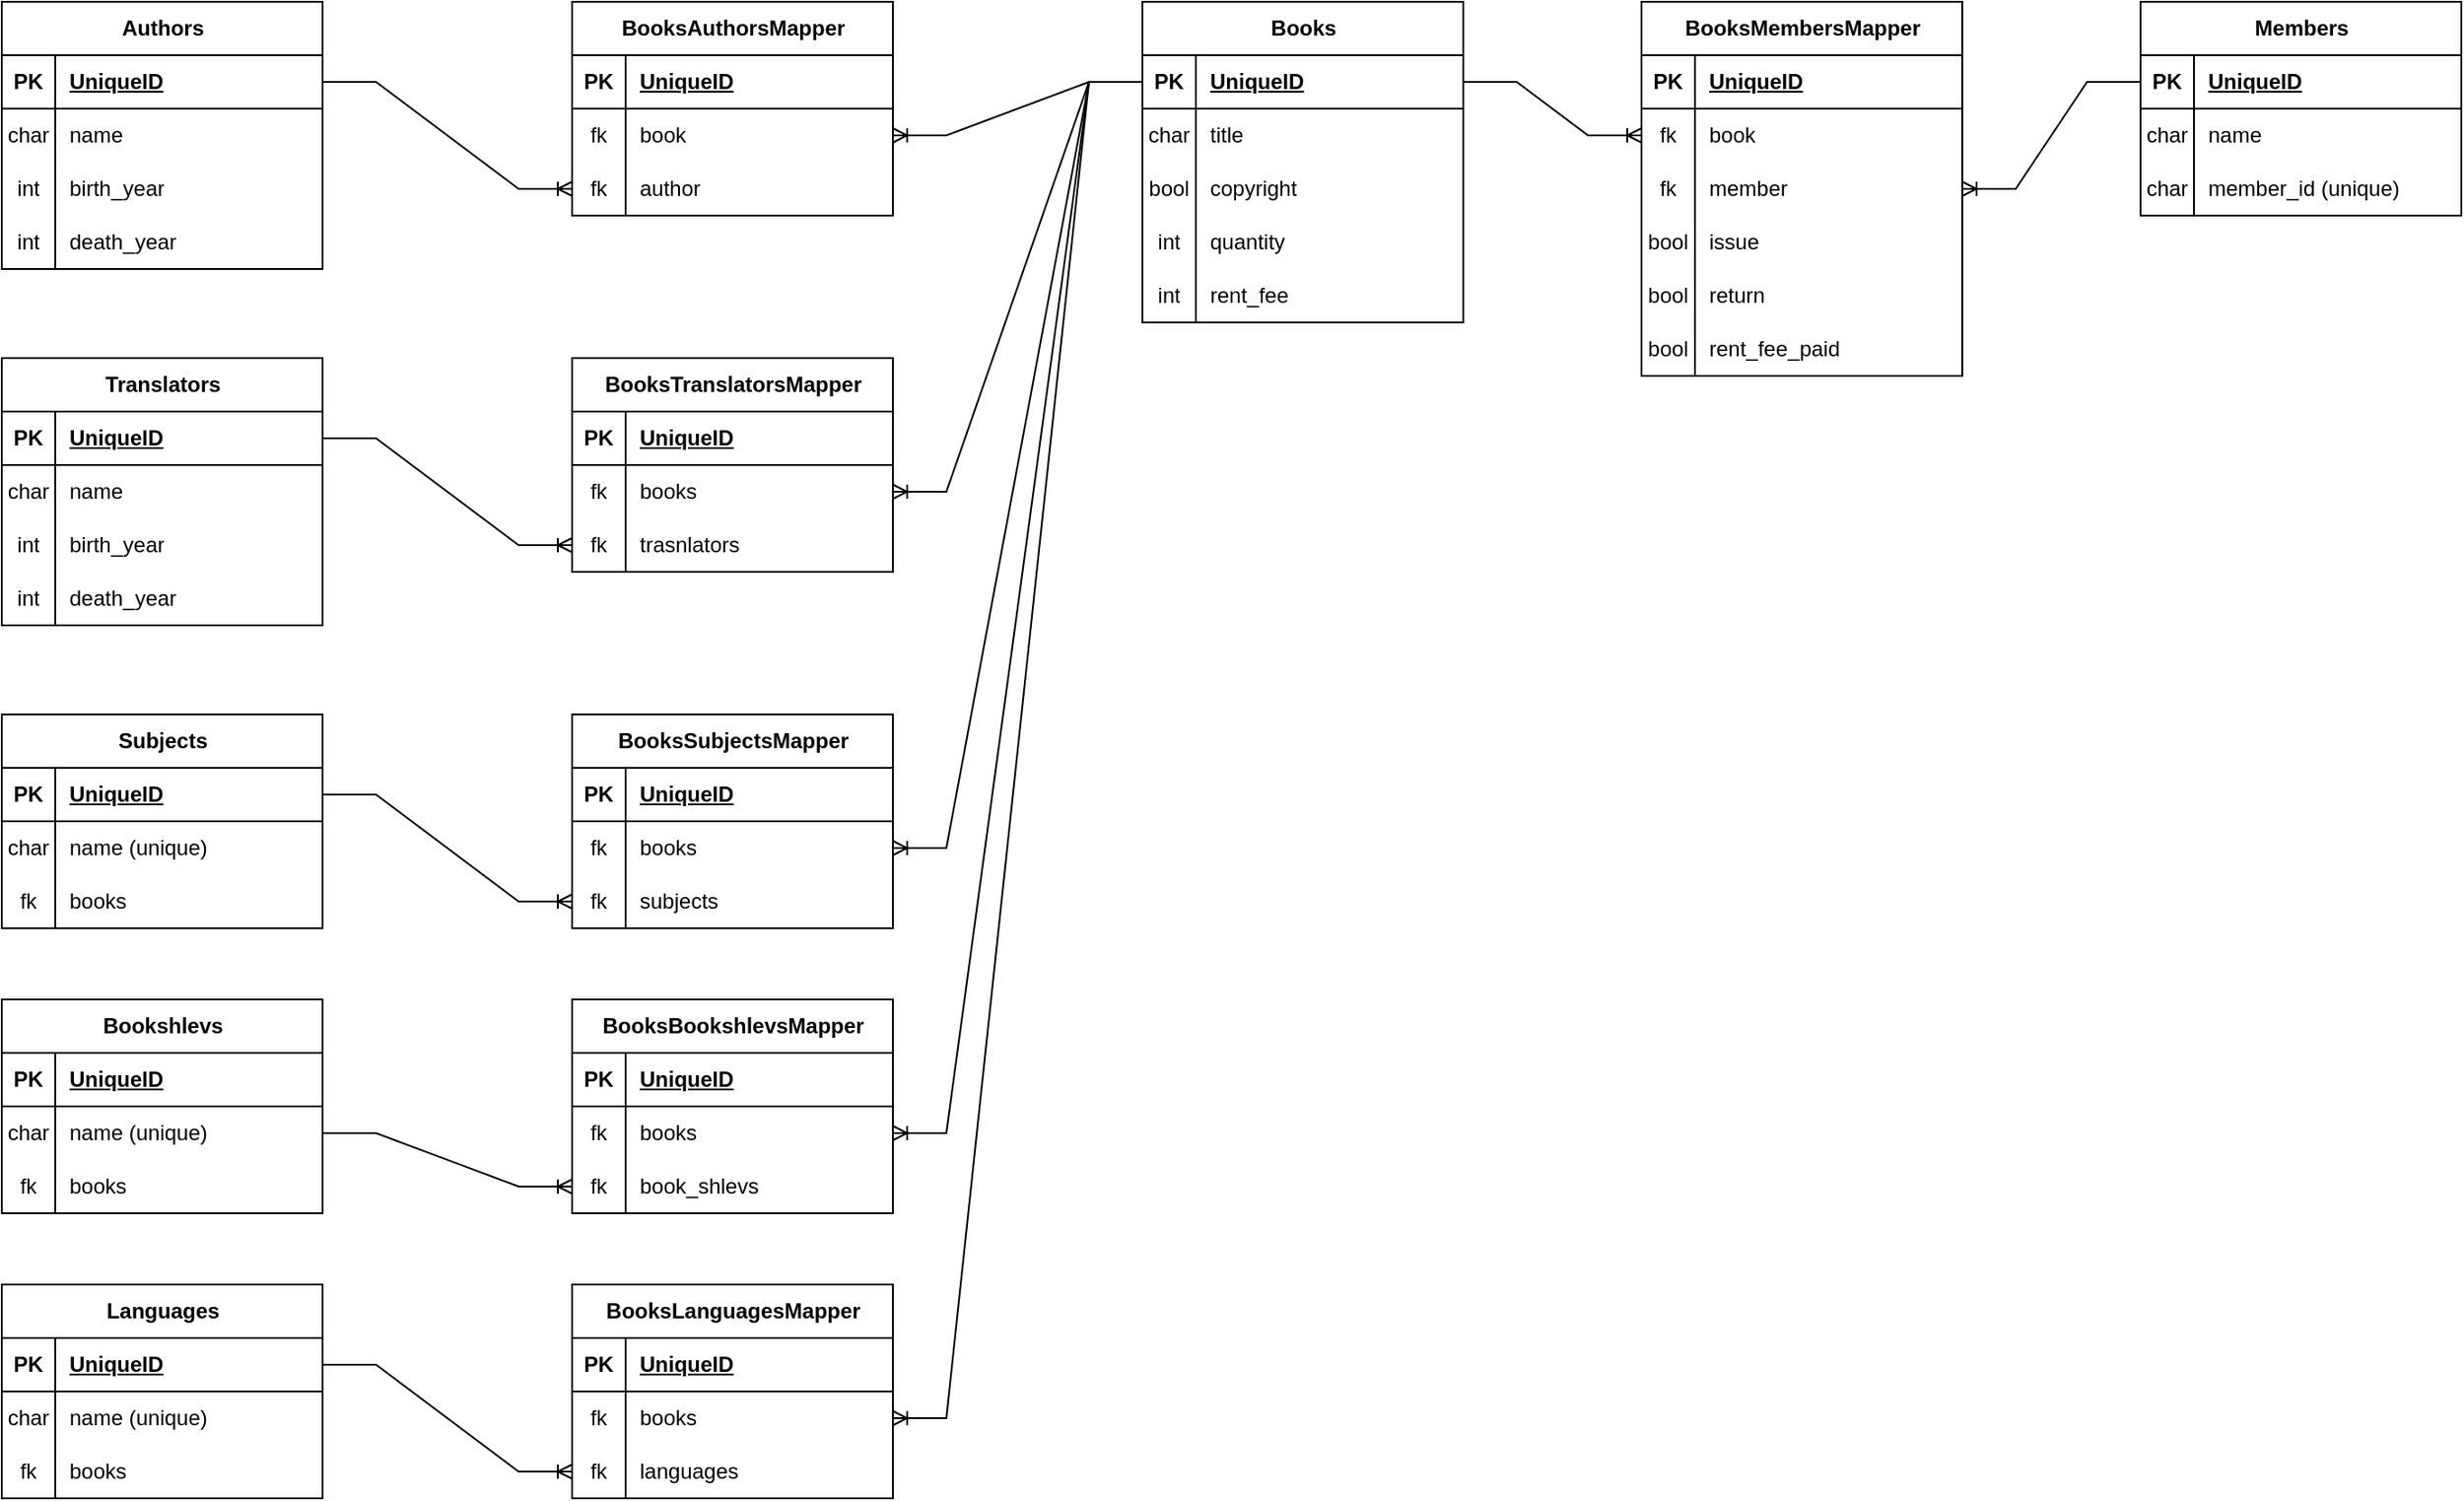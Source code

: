 <mxfile version="21.8.2" type="device">
  <diagram name="Page-1" id="szdXCjfMimycaFnH5DlB">
    <mxGraphModel dx="1884" dy="724" grid="1" gridSize="10" guides="1" tooltips="1" connect="1" arrows="1" fold="1" page="1" pageScale="1" pageWidth="850" pageHeight="1100" math="0" shadow="0">
      <root>
        <mxCell id="0" />
        <mxCell id="1" parent="0" />
        <mxCell id="8UaM6eoIxsu9fVEHJ2AJ-1" value="Books" style="shape=table;startSize=30;container=1;collapsible=1;childLayout=tableLayout;fixedRows=1;rowLines=0;fontStyle=1;align=center;resizeLast=1;html=1;" vertex="1" parent="1">
          <mxGeometry x="360" y="40" width="180" height="180" as="geometry" />
        </mxCell>
        <mxCell id="8UaM6eoIxsu9fVEHJ2AJ-2" value="" style="shape=tableRow;horizontal=0;startSize=0;swimlaneHead=0;swimlaneBody=0;fillColor=none;collapsible=0;dropTarget=0;points=[[0,0.5],[1,0.5]];portConstraint=eastwest;top=0;left=0;right=0;bottom=1;" vertex="1" parent="8UaM6eoIxsu9fVEHJ2AJ-1">
          <mxGeometry y="30" width="180" height="30" as="geometry" />
        </mxCell>
        <mxCell id="8UaM6eoIxsu9fVEHJ2AJ-3" value="PK" style="shape=partialRectangle;connectable=0;fillColor=none;top=0;left=0;bottom=0;right=0;fontStyle=1;overflow=hidden;whiteSpace=wrap;html=1;" vertex="1" parent="8UaM6eoIxsu9fVEHJ2AJ-2">
          <mxGeometry width="30" height="30" as="geometry">
            <mxRectangle width="30" height="30" as="alternateBounds" />
          </mxGeometry>
        </mxCell>
        <mxCell id="8UaM6eoIxsu9fVEHJ2AJ-4" value="UniqueID" style="shape=partialRectangle;connectable=0;fillColor=none;top=0;left=0;bottom=0;right=0;align=left;spacingLeft=6;fontStyle=5;overflow=hidden;whiteSpace=wrap;html=1;" vertex="1" parent="8UaM6eoIxsu9fVEHJ2AJ-2">
          <mxGeometry x="30" width="150" height="30" as="geometry">
            <mxRectangle width="150" height="30" as="alternateBounds" />
          </mxGeometry>
        </mxCell>
        <mxCell id="8UaM6eoIxsu9fVEHJ2AJ-5" value="" style="shape=tableRow;horizontal=0;startSize=0;swimlaneHead=0;swimlaneBody=0;fillColor=none;collapsible=0;dropTarget=0;points=[[0,0.5],[1,0.5]];portConstraint=eastwest;top=0;left=0;right=0;bottom=0;" vertex="1" parent="8UaM6eoIxsu9fVEHJ2AJ-1">
          <mxGeometry y="60" width="180" height="30" as="geometry" />
        </mxCell>
        <mxCell id="8UaM6eoIxsu9fVEHJ2AJ-6" value="char" style="shape=partialRectangle;connectable=0;fillColor=none;top=0;left=0;bottom=0;right=0;editable=1;overflow=hidden;whiteSpace=wrap;html=1;" vertex="1" parent="8UaM6eoIxsu9fVEHJ2AJ-5">
          <mxGeometry width="30" height="30" as="geometry">
            <mxRectangle width="30" height="30" as="alternateBounds" />
          </mxGeometry>
        </mxCell>
        <mxCell id="8UaM6eoIxsu9fVEHJ2AJ-7" value="title" style="shape=partialRectangle;connectable=0;fillColor=none;top=0;left=0;bottom=0;right=0;align=left;spacingLeft=6;overflow=hidden;whiteSpace=wrap;html=1;" vertex="1" parent="8UaM6eoIxsu9fVEHJ2AJ-5">
          <mxGeometry x="30" width="150" height="30" as="geometry">
            <mxRectangle width="150" height="30" as="alternateBounds" />
          </mxGeometry>
        </mxCell>
        <mxCell id="8UaM6eoIxsu9fVEHJ2AJ-73" value="" style="shape=tableRow;horizontal=0;startSize=0;swimlaneHead=0;swimlaneBody=0;fillColor=none;collapsible=0;dropTarget=0;points=[[0,0.5],[1,0.5]];portConstraint=eastwest;top=0;left=0;right=0;bottom=0;" vertex="1" parent="8UaM6eoIxsu9fVEHJ2AJ-1">
          <mxGeometry y="90" width="180" height="30" as="geometry" />
        </mxCell>
        <mxCell id="8UaM6eoIxsu9fVEHJ2AJ-74" value="bool" style="shape=partialRectangle;connectable=0;fillColor=none;top=0;left=0;bottom=0;right=0;editable=1;overflow=hidden;whiteSpace=wrap;html=1;" vertex="1" parent="8UaM6eoIxsu9fVEHJ2AJ-73">
          <mxGeometry width="30" height="30" as="geometry">
            <mxRectangle width="30" height="30" as="alternateBounds" />
          </mxGeometry>
        </mxCell>
        <mxCell id="8UaM6eoIxsu9fVEHJ2AJ-75" value="copyright" style="shape=partialRectangle;connectable=0;fillColor=none;top=0;left=0;bottom=0;right=0;align=left;spacingLeft=6;overflow=hidden;whiteSpace=wrap;html=1;" vertex="1" parent="8UaM6eoIxsu9fVEHJ2AJ-73">
          <mxGeometry x="30" width="150" height="30" as="geometry">
            <mxRectangle width="150" height="30" as="alternateBounds" />
          </mxGeometry>
        </mxCell>
        <mxCell id="8UaM6eoIxsu9fVEHJ2AJ-80" value="" style="shape=tableRow;horizontal=0;startSize=0;swimlaneHead=0;swimlaneBody=0;fillColor=none;collapsible=0;dropTarget=0;points=[[0,0.5],[1,0.5]];portConstraint=eastwest;top=0;left=0;right=0;bottom=0;" vertex="1" parent="8UaM6eoIxsu9fVEHJ2AJ-1">
          <mxGeometry y="120" width="180" height="30" as="geometry" />
        </mxCell>
        <mxCell id="8UaM6eoIxsu9fVEHJ2AJ-81" value="int" style="shape=partialRectangle;connectable=0;fillColor=none;top=0;left=0;bottom=0;right=0;editable=1;overflow=hidden;whiteSpace=wrap;html=1;" vertex="1" parent="8UaM6eoIxsu9fVEHJ2AJ-80">
          <mxGeometry width="30" height="30" as="geometry">
            <mxRectangle width="30" height="30" as="alternateBounds" />
          </mxGeometry>
        </mxCell>
        <mxCell id="8UaM6eoIxsu9fVEHJ2AJ-82" value="quantity" style="shape=partialRectangle;connectable=0;fillColor=none;top=0;left=0;bottom=0;right=0;align=left;spacingLeft=6;overflow=hidden;whiteSpace=wrap;html=1;" vertex="1" parent="8UaM6eoIxsu9fVEHJ2AJ-80">
          <mxGeometry x="30" width="150" height="30" as="geometry">
            <mxRectangle width="150" height="30" as="alternateBounds" />
          </mxGeometry>
        </mxCell>
        <mxCell id="8UaM6eoIxsu9fVEHJ2AJ-227" value="" style="shape=tableRow;horizontal=0;startSize=0;swimlaneHead=0;swimlaneBody=0;fillColor=none;collapsible=0;dropTarget=0;points=[[0,0.5],[1,0.5]];portConstraint=eastwest;top=0;left=0;right=0;bottom=0;" vertex="1" parent="8UaM6eoIxsu9fVEHJ2AJ-1">
          <mxGeometry y="150" width="180" height="30" as="geometry" />
        </mxCell>
        <mxCell id="8UaM6eoIxsu9fVEHJ2AJ-228" value="int" style="shape=partialRectangle;connectable=0;fillColor=none;top=0;left=0;bottom=0;right=0;editable=1;overflow=hidden;whiteSpace=wrap;html=1;" vertex="1" parent="8UaM6eoIxsu9fVEHJ2AJ-227">
          <mxGeometry width="30" height="30" as="geometry">
            <mxRectangle width="30" height="30" as="alternateBounds" />
          </mxGeometry>
        </mxCell>
        <mxCell id="8UaM6eoIxsu9fVEHJ2AJ-229" value="rent_fee" style="shape=partialRectangle;connectable=0;fillColor=none;top=0;left=0;bottom=0;right=0;align=left;spacingLeft=6;overflow=hidden;whiteSpace=wrap;html=1;" vertex="1" parent="8UaM6eoIxsu9fVEHJ2AJ-227">
          <mxGeometry x="30" width="150" height="30" as="geometry">
            <mxRectangle width="150" height="30" as="alternateBounds" />
          </mxGeometry>
        </mxCell>
        <mxCell id="8UaM6eoIxsu9fVEHJ2AJ-14" value="Authors" style="shape=table;startSize=30;container=1;collapsible=1;childLayout=tableLayout;fixedRows=1;rowLines=0;fontStyle=1;align=center;resizeLast=1;html=1;" vertex="1" parent="1">
          <mxGeometry x="-280" y="40" width="180" height="150" as="geometry" />
        </mxCell>
        <mxCell id="8UaM6eoIxsu9fVEHJ2AJ-15" value="" style="shape=tableRow;horizontal=0;startSize=0;swimlaneHead=0;swimlaneBody=0;fillColor=none;collapsible=0;dropTarget=0;points=[[0,0.5],[1,0.5]];portConstraint=eastwest;top=0;left=0;right=0;bottom=1;" vertex="1" parent="8UaM6eoIxsu9fVEHJ2AJ-14">
          <mxGeometry y="30" width="180" height="30" as="geometry" />
        </mxCell>
        <mxCell id="8UaM6eoIxsu9fVEHJ2AJ-16" value="PK" style="shape=partialRectangle;connectable=0;fillColor=none;top=0;left=0;bottom=0;right=0;fontStyle=1;overflow=hidden;whiteSpace=wrap;html=1;" vertex="1" parent="8UaM6eoIxsu9fVEHJ2AJ-15">
          <mxGeometry width="30" height="30" as="geometry">
            <mxRectangle width="30" height="30" as="alternateBounds" />
          </mxGeometry>
        </mxCell>
        <mxCell id="8UaM6eoIxsu9fVEHJ2AJ-17" value="UniqueID" style="shape=partialRectangle;connectable=0;fillColor=none;top=0;left=0;bottom=0;right=0;align=left;spacingLeft=6;fontStyle=5;overflow=hidden;whiteSpace=wrap;html=1;" vertex="1" parent="8UaM6eoIxsu9fVEHJ2AJ-15">
          <mxGeometry x="30" width="150" height="30" as="geometry">
            <mxRectangle width="150" height="30" as="alternateBounds" />
          </mxGeometry>
        </mxCell>
        <mxCell id="8UaM6eoIxsu9fVEHJ2AJ-18" value="" style="shape=tableRow;horizontal=0;startSize=0;swimlaneHead=0;swimlaneBody=0;fillColor=none;collapsible=0;dropTarget=0;points=[[0,0.5],[1,0.5]];portConstraint=eastwest;top=0;left=0;right=0;bottom=0;" vertex="1" parent="8UaM6eoIxsu9fVEHJ2AJ-14">
          <mxGeometry y="60" width="180" height="30" as="geometry" />
        </mxCell>
        <mxCell id="8UaM6eoIxsu9fVEHJ2AJ-19" value="char" style="shape=partialRectangle;connectable=0;fillColor=none;top=0;left=0;bottom=0;right=0;editable=1;overflow=hidden;whiteSpace=wrap;html=1;" vertex="1" parent="8UaM6eoIxsu9fVEHJ2AJ-18">
          <mxGeometry width="30" height="30" as="geometry">
            <mxRectangle width="30" height="30" as="alternateBounds" />
          </mxGeometry>
        </mxCell>
        <mxCell id="8UaM6eoIxsu9fVEHJ2AJ-20" value="name" style="shape=partialRectangle;connectable=0;fillColor=none;top=0;left=0;bottom=0;right=0;align=left;spacingLeft=6;overflow=hidden;whiteSpace=wrap;html=1;" vertex="1" parent="8UaM6eoIxsu9fVEHJ2AJ-18">
          <mxGeometry x="30" width="150" height="30" as="geometry">
            <mxRectangle width="150" height="30" as="alternateBounds" />
          </mxGeometry>
        </mxCell>
        <mxCell id="8UaM6eoIxsu9fVEHJ2AJ-21" value="" style="shape=tableRow;horizontal=0;startSize=0;swimlaneHead=0;swimlaneBody=0;fillColor=none;collapsible=0;dropTarget=0;points=[[0,0.5],[1,0.5]];portConstraint=eastwest;top=0;left=0;right=0;bottom=0;" vertex="1" parent="8UaM6eoIxsu9fVEHJ2AJ-14">
          <mxGeometry y="90" width="180" height="30" as="geometry" />
        </mxCell>
        <mxCell id="8UaM6eoIxsu9fVEHJ2AJ-22" value="int" style="shape=partialRectangle;connectable=0;fillColor=none;top=0;left=0;bottom=0;right=0;editable=1;overflow=hidden;whiteSpace=wrap;html=1;" vertex="1" parent="8UaM6eoIxsu9fVEHJ2AJ-21">
          <mxGeometry width="30" height="30" as="geometry">
            <mxRectangle width="30" height="30" as="alternateBounds" />
          </mxGeometry>
        </mxCell>
        <mxCell id="8UaM6eoIxsu9fVEHJ2AJ-23" value="birth_year" style="shape=partialRectangle;connectable=0;fillColor=none;top=0;left=0;bottom=0;right=0;align=left;spacingLeft=6;overflow=hidden;whiteSpace=wrap;html=1;" vertex="1" parent="8UaM6eoIxsu9fVEHJ2AJ-21">
          <mxGeometry x="30" width="150" height="30" as="geometry">
            <mxRectangle width="150" height="30" as="alternateBounds" />
          </mxGeometry>
        </mxCell>
        <mxCell id="8UaM6eoIxsu9fVEHJ2AJ-24" value="" style="shape=tableRow;horizontal=0;startSize=0;swimlaneHead=0;swimlaneBody=0;fillColor=none;collapsible=0;dropTarget=0;points=[[0,0.5],[1,0.5]];portConstraint=eastwest;top=0;left=0;right=0;bottom=0;" vertex="1" parent="8UaM6eoIxsu9fVEHJ2AJ-14">
          <mxGeometry y="120" width="180" height="30" as="geometry" />
        </mxCell>
        <mxCell id="8UaM6eoIxsu9fVEHJ2AJ-25" value="int" style="shape=partialRectangle;connectable=0;fillColor=none;top=0;left=0;bottom=0;right=0;editable=1;overflow=hidden;whiteSpace=wrap;html=1;" vertex="1" parent="8UaM6eoIxsu9fVEHJ2AJ-24">
          <mxGeometry width="30" height="30" as="geometry">
            <mxRectangle width="30" height="30" as="alternateBounds" />
          </mxGeometry>
        </mxCell>
        <mxCell id="8UaM6eoIxsu9fVEHJ2AJ-26" value="death_year" style="shape=partialRectangle;connectable=0;fillColor=none;top=0;left=0;bottom=0;right=0;align=left;spacingLeft=6;overflow=hidden;whiteSpace=wrap;html=1;" vertex="1" parent="8UaM6eoIxsu9fVEHJ2AJ-24">
          <mxGeometry x="30" width="150" height="30" as="geometry">
            <mxRectangle width="150" height="30" as="alternateBounds" />
          </mxGeometry>
        </mxCell>
        <mxCell id="8UaM6eoIxsu9fVEHJ2AJ-28" value="Translators" style="shape=table;startSize=30;container=1;collapsible=1;childLayout=tableLayout;fixedRows=1;rowLines=0;fontStyle=1;align=center;resizeLast=1;html=1;" vertex="1" parent="1">
          <mxGeometry x="-280" y="240" width="180" height="150" as="geometry" />
        </mxCell>
        <mxCell id="8UaM6eoIxsu9fVEHJ2AJ-29" value="" style="shape=tableRow;horizontal=0;startSize=0;swimlaneHead=0;swimlaneBody=0;fillColor=none;collapsible=0;dropTarget=0;points=[[0,0.5],[1,0.5]];portConstraint=eastwest;top=0;left=0;right=0;bottom=1;" vertex="1" parent="8UaM6eoIxsu9fVEHJ2AJ-28">
          <mxGeometry y="30" width="180" height="30" as="geometry" />
        </mxCell>
        <mxCell id="8UaM6eoIxsu9fVEHJ2AJ-30" value="PK" style="shape=partialRectangle;connectable=0;fillColor=none;top=0;left=0;bottom=0;right=0;fontStyle=1;overflow=hidden;whiteSpace=wrap;html=1;" vertex="1" parent="8UaM6eoIxsu9fVEHJ2AJ-29">
          <mxGeometry width="30" height="30" as="geometry">
            <mxRectangle width="30" height="30" as="alternateBounds" />
          </mxGeometry>
        </mxCell>
        <mxCell id="8UaM6eoIxsu9fVEHJ2AJ-31" value="UniqueID" style="shape=partialRectangle;connectable=0;fillColor=none;top=0;left=0;bottom=0;right=0;align=left;spacingLeft=6;fontStyle=5;overflow=hidden;whiteSpace=wrap;html=1;" vertex="1" parent="8UaM6eoIxsu9fVEHJ2AJ-29">
          <mxGeometry x="30" width="150" height="30" as="geometry">
            <mxRectangle width="150" height="30" as="alternateBounds" />
          </mxGeometry>
        </mxCell>
        <mxCell id="8UaM6eoIxsu9fVEHJ2AJ-32" value="" style="shape=tableRow;horizontal=0;startSize=0;swimlaneHead=0;swimlaneBody=0;fillColor=none;collapsible=0;dropTarget=0;points=[[0,0.5],[1,0.5]];portConstraint=eastwest;top=0;left=0;right=0;bottom=0;" vertex="1" parent="8UaM6eoIxsu9fVEHJ2AJ-28">
          <mxGeometry y="60" width="180" height="30" as="geometry" />
        </mxCell>
        <mxCell id="8UaM6eoIxsu9fVEHJ2AJ-33" value="char" style="shape=partialRectangle;connectable=0;fillColor=none;top=0;left=0;bottom=0;right=0;editable=1;overflow=hidden;whiteSpace=wrap;html=1;" vertex="1" parent="8UaM6eoIxsu9fVEHJ2AJ-32">
          <mxGeometry width="30" height="30" as="geometry">
            <mxRectangle width="30" height="30" as="alternateBounds" />
          </mxGeometry>
        </mxCell>
        <mxCell id="8UaM6eoIxsu9fVEHJ2AJ-34" value="name" style="shape=partialRectangle;connectable=0;fillColor=none;top=0;left=0;bottom=0;right=0;align=left;spacingLeft=6;overflow=hidden;whiteSpace=wrap;html=1;" vertex="1" parent="8UaM6eoIxsu9fVEHJ2AJ-32">
          <mxGeometry x="30" width="150" height="30" as="geometry">
            <mxRectangle width="150" height="30" as="alternateBounds" />
          </mxGeometry>
        </mxCell>
        <mxCell id="8UaM6eoIxsu9fVEHJ2AJ-35" value="" style="shape=tableRow;horizontal=0;startSize=0;swimlaneHead=0;swimlaneBody=0;fillColor=none;collapsible=0;dropTarget=0;points=[[0,0.5],[1,0.5]];portConstraint=eastwest;top=0;left=0;right=0;bottom=0;" vertex="1" parent="8UaM6eoIxsu9fVEHJ2AJ-28">
          <mxGeometry y="90" width="180" height="30" as="geometry" />
        </mxCell>
        <mxCell id="8UaM6eoIxsu9fVEHJ2AJ-36" value="int" style="shape=partialRectangle;connectable=0;fillColor=none;top=0;left=0;bottom=0;right=0;editable=1;overflow=hidden;whiteSpace=wrap;html=1;" vertex="1" parent="8UaM6eoIxsu9fVEHJ2AJ-35">
          <mxGeometry width="30" height="30" as="geometry">
            <mxRectangle width="30" height="30" as="alternateBounds" />
          </mxGeometry>
        </mxCell>
        <mxCell id="8UaM6eoIxsu9fVEHJ2AJ-37" value="birth_year" style="shape=partialRectangle;connectable=0;fillColor=none;top=0;left=0;bottom=0;right=0;align=left;spacingLeft=6;overflow=hidden;whiteSpace=wrap;html=1;" vertex="1" parent="8UaM6eoIxsu9fVEHJ2AJ-35">
          <mxGeometry x="30" width="150" height="30" as="geometry">
            <mxRectangle width="150" height="30" as="alternateBounds" />
          </mxGeometry>
        </mxCell>
        <mxCell id="8UaM6eoIxsu9fVEHJ2AJ-38" value="" style="shape=tableRow;horizontal=0;startSize=0;swimlaneHead=0;swimlaneBody=0;fillColor=none;collapsible=0;dropTarget=0;points=[[0,0.5],[1,0.5]];portConstraint=eastwest;top=0;left=0;right=0;bottom=0;" vertex="1" parent="8UaM6eoIxsu9fVEHJ2AJ-28">
          <mxGeometry y="120" width="180" height="30" as="geometry" />
        </mxCell>
        <mxCell id="8UaM6eoIxsu9fVEHJ2AJ-39" value="int" style="shape=partialRectangle;connectable=0;fillColor=none;top=0;left=0;bottom=0;right=0;editable=1;overflow=hidden;whiteSpace=wrap;html=1;" vertex="1" parent="8UaM6eoIxsu9fVEHJ2AJ-38">
          <mxGeometry width="30" height="30" as="geometry">
            <mxRectangle width="30" height="30" as="alternateBounds" />
          </mxGeometry>
        </mxCell>
        <mxCell id="8UaM6eoIxsu9fVEHJ2AJ-40" value="death_year" style="shape=partialRectangle;connectable=0;fillColor=none;top=0;left=0;bottom=0;right=0;align=left;spacingLeft=6;overflow=hidden;whiteSpace=wrap;html=1;" vertex="1" parent="8UaM6eoIxsu9fVEHJ2AJ-38">
          <mxGeometry x="30" width="150" height="30" as="geometry">
            <mxRectangle width="150" height="30" as="alternateBounds" />
          </mxGeometry>
        </mxCell>
        <mxCell id="8UaM6eoIxsu9fVEHJ2AJ-43" value="Subjects" style="shape=table;startSize=30;container=1;collapsible=1;childLayout=tableLayout;fixedRows=1;rowLines=0;fontStyle=1;align=center;resizeLast=1;html=1;" vertex="1" parent="1">
          <mxGeometry x="-280" y="440" width="180" height="120" as="geometry" />
        </mxCell>
        <mxCell id="8UaM6eoIxsu9fVEHJ2AJ-44" value="" style="shape=tableRow;horizontal=0;startSize=0;swimlaneHead=0;swimlaneBody=0;fillColor=none;collapsible=0;dropTarget=0;points=[[0,0.5],[1,0.5]];portConstraint=eastwest;top=0;left=0;right=0;bottom=1;" vertex="1" parent="8UaM6eoIxsu9fVEHJ2AJ-43">
          <mxGeometry y="30" width="180" height="30" as="geometry" />
        </mxCell>
        <mxCell id="8UaM6eoIxsu9fVEHJ2AJ-45" value="PK" style="shape=partialRectangle;connectable=0;fillColor=none;top=0;left=0;bottom=0;right=0;fontStyle=1;overflow=hidden;whiteSpace=wrap;html=1;" vertex="1" parent="8UaM6eoIxsu9fVEHJ2AJ-44">
          <mxGeometry width="30" height="30" as="geometry">
            <mxRectangle width="30" height="30" as="alternateBounds" />
          </mxGeometry>
        </mxCell>
        <mxCell id="8UaM6eoIxsu9fVEHJ2AJ-46" value="UniqueID" style="shape=partialRectangle;connectable=0;fillColor=none;top=0;left=0;bottom=0;right=0;align=left;spacingLeft=6;fontStyle=5;overflow=hidden;whiteSpace=wrap;html=1;" vertex="1" parent="8UaM6eoIxsu9fVEHJ2AJ-44">
          <mxGeometry x="30" width="150" height="30" as="geometry">
            <mxRectangle width="150" height="30" as="alternateBounds" />
          </mxGeometry>
        </mxCell>
        <mxCell id="8UaM6eoIxsu9fVEHJ2AJ-47" value="" style="shape=tableRow;horizontal=0;startSize=0;swimlaneHead=0;swimlaneBody=0;fillColor=none;collapsible=0;dropTarget=0;points=[[0,0.5],[1,0.5]];portConstraint=eastwest;top=0;left=0;right=0;bottom=0;" vertex="1" parent="8UaM6eoIxsu9fVEHJ2AJ-43">
          <mxGeometry y="60" width="180" height="30" as="geometry" />
        </mxCell>
        <mxCell id="8UaM6eoIxsu9fVEHJ2AJ-48" value="char" style="shape=partialRectangle;connectable=0;fillColor=none;top=0;left=0;bottom=0;right=0;editable=1;overflow=hidden;whiteSpace=wrap;html=1;" vertex="1" parent="8UaM6eoIxsu9fVEHJ2AJ-47">
          <mxGeometry width="30" height="30" as="geometry">
            <mxRectangle width="30" height="30" as="alternateBounds" />
          </mxGeometry>
        </mxCell>
        <mxCell id="8UaM6eoIxsu9fVEHJ2AJ-49" value="name (unique)" style="shape=partialRectangle;connectable=0;fillColor=none;top=0;left=0;bottom=0;right=0;align=left;spacingLeft=6;overflow=hidden;whiteSpace=wrap;html=1;" vertex="1" parent="8UaM6eoIxsu9fVEHJ2AJ-47">
          <mxGeometry x="30" width="150" height="30" as="geometry">
            <mxRectangle width="150" height="30" as="alternateBounds" />
          </mxGeometry>
        </mxCell>
        <mxCell id="8UaM6eoIxsu9fVEHJ2AJ-132" value="" style="shape=tableRow;horizontal=0;startSize=0;swimlaneHead=0;swimlaneBody=0;fillColor=none;collapsible=0;dropTarget=0;points=[[0,0.5],[1,0.5]];portConstraint=eastwest;top=0;left=0;right=0;bottom=0;" vertex="1" parent="8UaM6eoIxsu9fVEHJ2AJ-43">
          <mxGeometry y="90" width="180" height="30" as="geometry" />
        </mxCell>
        <mxCell id="8UaM6eoIxsu9fVEHJ2AJ-133" value="fk" style="shape=partialRectangle;connectable=0;fillColor=none;top=0;left=0;bottom=0;right=0;editable=1;overflow=hidden;whiteSpace=wrap;html=1;" vertex="1" parent="8UaM6eoIxsu9fVEHJ2AJ-132">
          <mxGeometry width="30" height="30" as="geometry">
            <mxRectangle width="30" height="30" as="alternateBounds" />
          </mxGeometry>
        </mxCell>
        <mxCell id="8UaM6eoIxsu9fVEHJ2AJ-134" value="books" style="shape=partialRectangle;connectable=0;fillColor=none;top=0;left=0;bottom=0;right=0;align=left;spacingLeft=6;overflow=hidden;whiteSpace=wrap;html=1;" vertex="1" parent="8UaM6eoIxsu9fVEHJ2AJ-132">
          <mxGeometry x="30" width="150" height="30" as="geometry">
            <mxRectangle width="150" height="30" as="alternateBounds" />
          </mxGeometry>
        </mxCell>
        <mxCell id="8UaM6eoIxsu9fVEHJ2AJ-57" value="Bookshlevs" style="shape=table;startSize=30;container=1;collapsible=1;childLayout=tableLayout;fixedRows=1;rowLines=0;fontStyle=1;align=center;resizeLast=1;html=1;" vertex="1" parent="1">
          <mxGeometry x="-280" y="600" width="180" height="120" as="geometry" />
        </mxCell>
        <mxCell id="8UaM6eoIxsu9fVEHJ2AJ-58" value="" style="shape=tableRow;horizontal=0;startSize=0;swimlaneHead=0;swimlaneBody=0;fillColor=none;collapsible=0;dropTarget=0;points=[[0,0.5],[1,0.5]];portConstraint=eastwest;top=0;left=0;right=0;bottom=1;" vertex="1" parent="8UaM6eoIxsu9fVEHJ2AJ-57">
          <mxGeometry y="30" width="180" height="30" as="geometry" />
        </mxCell>
        <mxCell id="8UaM6eoIxsu9fVEHJ2AJ-59" value="PK" style="shape=partialRectangle;connectable=0;fillColor=none;top=0;left=0;bottom=0;right=0;fontStyle=1;overflow=hidden;whiteSpace=wrap;html=1;" vertex="1" parent="8UaM6eoIxsu9fVEHJ2AJ-58">
          <mxGeometry width="30" height="30" as="geometry">
            <mxRectangle width="30" height="30" as="alternateBounds" />
          </mxGeometry>
        </mxCell>
        <mxCell id="8UaM6eoIxsu9fVEHJ2AJ-60" value="UniqueID" style="shape=partialRectangle;connectable=0;fillColor=none;top=0;left=0;bottom=0;right=0;align=left;spacingLeft=6;fontStyle=5;overflow=hidden;whiteSpace=wrap;html=1;" vertex="1" parent="8UaM6eoIxsu9fVEHJ2AJ-58">
          <mxGeometry x="30" width="150" height="30" as="geometry">
            <mxRectangle width="150" height="30" as="alternateBounds" />
          </mxGeometry>
        </mxCell>
        <mxCell id="8UaM6eoIxsu9fVEHJ2AJ-61" value="" style="shape=tableRow;horizontal=0;startSize=0;swimlaneHead=0;swimlaneBody=0;fillColor=none;collapsible=0;dropTarget=0;points=[[0,0.5],[1,0.5]];portConstraint=eastwest;top=0;left=0;right=0;bottom=0;" vertex="1" parent="8UaM6eoIxsu9fVEHJ2AJ-57">
          <mxGeometry y="60" width="180" height="30" as="geometry" />
        </mxCell>
        <mxCell id="8UaM6eoIxsu9fVEHJ2AJ-62" value="char" style="shape=partialRectangle;connectable=0;fillColor=none;top=0;left=0;bottom=0;right=0;editable=1;overflow=hidden;whiteSpace=wrap;html=1;" vertex="1" parent="8UaM6eoIxsu9fVEHJ2AJ-61">
          <mxGeometry width="30" height="30" as="geometry">
            <mxRectangle width="30" height="30" as="alternateBounds" />
          </mxGeometry>
        </mxCell>
        <mxCell id="8UaM6eoIxsu9fVEHJ2AJ-63" value="name (unique)" style="shape=partialRectangle;connectable=0;fillColor=none;top=0;left=0;bottom=0;right=0;align=left;spacingLeft=6;overflow=hidden;whiteSpace=wrap;html=1;" vertex="1" parent="8UaM6eoIxsu9fVEHJ2AJ-61">
          <mxGeometry x="30" width="150" height="30" as="geometry">
            <mxRectangle width="150" height="30" as="alternateBounds" />
          </mxGeometry>
        </mxCell>
        <mxCell id="8UaM6eoIxsu9fVEHJ2AJ-135" value="" style="shape=tableRow;horizontal=0;startSize=0;swimlaneHead=0;swimlaneBody=0;fillColor=none;collapsible=0;dropTarget=0;points=[[0,0.5],[1,0.5]];portConstraint=eastwest;top=0;left=0;right=0;bottom=0;" vertex="1" parent="8UaM6eoIxsu9fVEHJ2AJ-57">
          <mxGeometry y="90" width="180" height="30" as="geometry" />
        </mxCell>
        <mxCell id="8UaM6eoIxsu9fVEHJ2AJ-136" value="fk" style="shape=partialRectangle;connectable=0;fillColor=none;top=0;left=0;bottom=0;right=0;editable=1;overflow=hidden;whiteSpace=wrap;html=1;" vertex="1" parent="8UaM6eoIxsu9fVEHJ2AJ-135">
          <mxGeometry width="30" height="30" as="geometry">
            <mxRectangle width="30" height="30" as="alternateBounds" />
          </mxGeometry>
        </mxCell>
        <mxCell id="8UaM6eoIxsu9fVEHJ2AJ-137" value="books" style="shape=partialRectangle;connectable=0;fillColor=none;top=0;left=0;bottom=0;right=0;align=left;spacingLeft=6;overflow=hidden;whiteSpace=wrap;html=1;" vertex="1" parent="8UaM6eoIxsu9fVEHJ2AJ-135">
          <mxGeometry x="30" width="150" height="30" as="geometry">
            <mxRectangle width="150" height="30" as="alternateBounds" />
          </mxGeometry>
        </mxCell>
        <mxCell id="8UaM6eoIxsu9fVEHJ2AJ-65" value="Languages" style="shape=table;startSize=30;container=1;collapsible=1;childLayout=tableLayout;fixedRows=1;rowLines=0;fontStyle=1;align=center;resizeLast=1;html=1;" vertex="1" parent="1">
          <mxGeometry x="-280" y="760" width="180" height="120" as="geometry" />
        </mxCell>
        <mxCell id="8UaM6eoIxsu9fVEHJ2AJ-66" value="" style="shape=tableRow;horizontal=0;startSize=0;swimlaneHead=0;swimlaneBody=0;fillColor=none;collapsible=0;dropTarget=0;points=[[0,0.5],[1,0.5]];portConstraint=eastwest;top=0;left=0;right=0;bottom=1;" vertex="1" parent="8UaM6eoIxsu9fVEHJ2AJ-65">
          <mxGeometry y="30" width="180" height="30" as="geometry" />
        </mxCell>
        <mxCell id="8UaM6eoIxsu9fVEHJ2AJ-67" value="PK" style="shape=partialRectangle;connectable=0;fillColor=none;top=0;left=0;bottom=0;right=0;fontStyle=1;overflow=hidden;whiteSpace=wrap;html=1;" vertex="1" parent="8UaM6eoIxsu9fVEHJ2AJ-66">
          <mxGeometry width="30" height="30" as="geometry">
            <mxRectangle width="30" height="30" as="alternateBounds" />
          </mxGeometry>
        </mxCell>
        <mxCell id="8UaM6eoIxsu9fVEHJ2AJ-68" value="UniqueID" style="shape=partialRectangle;connectable=0;fillColor=none;top=0;left=0;bottom=0;right=0;align=left;spacingLeft=6;fontStyle=5;overflow=hidden;whiteSpace=wrap;html=1;" vertex="1" parent="8UaM6eoIxsu9fVEHJ2AJ-66">
          <mxGeometry x="30" width="150" height="30" as="geometry">
            <mxRectangle width="150" height="30" as="alternateBounds" />
          </mxGeometry>
        </mxCell>
        <mxCell id="8UaM6eoIxsu9fVEHJ2AJ-69" value="" style="shape=tableRow;horizontal=0;startSize=0;swimlaneHead=0;swimlaneBody=0;fillColor=none;collapsible=0;dropTarget=0;points=[[0,0.5],[1,0.5]];portConstraint=eastwest;top=0;left=0;right=0;bottom=0;" vertex="1" parent="8UaM6eoIxsu9fVEHJ2AJ-65">
          <mxGeometry y="60" width="180" height="30" as="geometry" />
        </mxCell>
        <mxCell id="8UaM6eoIxsu9fVEHJ2AJ-70" value="char" style="shape=partialRectangle;connectable=0;fillColor=none;top=0;left=0;bottom=0;right=0;editable=1;overflow=hidden;whiteSpace=wrap;html=1;" vertex="1" parent="8UaM6eoIxsu9fVEHJ2AJ-69">
          <mxGeometry width="30" height="30" as="geometry">
            <mxRectangle width="30" height="30" as="alternateBounds" />
          </mxGeometry>
        </mxCell>
        <mxCell id="8UaM6eoIxsu9fVEHJ2AJ-71" value="name (unique)" style="shape=partialRectangle;connectable=0;fillColor=none;top=0;left=0;bottom=0;right=0;align=left;spacingLeft=6;overflow=hidden;whiteSpace=wrap;html=1;" vertex="1" parent="8UaM6eoIxsu9fVEHJ2AJ-69">
          <mxGeometry x="30" width="150" height="30" as="geometry">
            <mxRectangle width="150" height="30" as="alternateBounds" />
          </mxGeometry>
        </mxCell>
        <mxCell id="8UaM6eoIxsu9fVEHJ2AJ-138" value="" style="shape=tableRow;horizontal=0;startSize=0;swimlaneHead=0;swimlaneBody=0;fillColor=none;collapsible=0;dropTarget=0;points=[[0,0.5],[1,0.5]];portConstraint=eastwest;top=0;left=0;right=0;bottom=0;" vertex="1" parent="8UaM6eoIxsu9fVEHJ2AJ-65">
          <mxGeometry y="90" width="180" height="30" as="geometry" />
        </mxCell>
        <mxCell id="8UaM6eoIxsu9fVEHJ2AJ-139" value="fk" style="shape=partialRectangle;connectable=0;fillColor=none;top=0;left=0;bottom=0;right=0;editable=1;overflow=hidden;whiteSpace=wrap;html=1;" vertex="1" parent="8UaM6eoIxsu9fVEHJ2AJ-138">
          <mxGeometry width="30" height="30" as="geometry">
            <mxRectangle width="30" height="30" as="alternateBounds" />
          </mxGeometry>
        </mxCell>
        <mxCell id="8UaM6eoIxsu9fVEHJ2AJ-140" value="books" style="shape=partialRectangle;connectable=0;fillColor=none;top=0;left=0;bottom=0;right=0;align=left;spacingLeft=6;overflow=hidden;whiteSpace=wrap;html=1;" vertex="1" parent="8UaM6eoIxsu9fVEHJ2AJ-138">
          <mxGeometry x="30" width="150" height="30" as="geometry">
            <mxRectangle width="150" height="30" as="alternateBounds" />
          </mxGeometry>
        </mxCell>
        <mxCell id="8UaM6eoIxsu9fVEHJ2AJ-100" value="BooksMembersMapper" style="shape=table;startSize=30;container=1;collapsible=1;childLayout=tableLayout;fixedRows=1;rowLines=0;fontStyle=1;align=center;resizeLast=1;html=1;" vertex="1" parent="1">
          <mxGeometry x="640" y="40" width="180" height="210" as="geometry" />
        </mxCell>
        <mxCell id="8UaM6eoIxsu9fVEHJ2AJ-101" value="" style="shape=tableRow;horizontal=0;startSize=0;swimlaneHead=0;swimlaneBody=0;fillColor=none;collapsible=0;dropTarget=0;points=[[0,0.5],[1,0.5]];portConstraint=eastwest;top=0;left=0;right=0;bottom=1;" vertex="1" parent="8UaM6eoIxsu9fVEHJ2AJ-100">
          <mxGeometry y="30" width="180" height="30" as="geometry" />
        </mxCell>
        <mxCell id="8UaM6eoIxsu9fVEHJ2AJ-102" value="PK" style="shape=partialRectangle;connectable=0;fillColor=none;top=0;left=0;bottom=0;right=0;fontStyle=1;overflow=hidden;whiteSpace=wrap;html=1;" vertex="1" parent="8UaM6eoIxsu9fVEHJ2AJ-101">
          <mxGeometry width="30" height="30" as="geometry">
            <mxRectangle width="30" height="30" as="alternateBounds" />
          </mxGeometry>
        </mxCell>
        <mxCell id="8UaM6eoIxsu9fVEHJ2AJ-103" value="UniqueID" style="shape=partialRectangle;connectable=0;fillColor=none;top=0;left=0;bottom=0;right=0;align=left;spacingLeft=6;fontStyle=5;overflow=hidden;whiteSpace=wrap;html=1;" vertex="1" parent="8UaM6eoIxsu9fVEHJ2AJ-101">
          <mxGeometry x="30" width="150" height="30" as="geometry">
            <mxRectangle width="150" height="30" as="alternateBounds" />
          </mxGeometry>
        </mxCell>
        <mxCell id="8UaM6eoIxsu9fVEHJ2AJ-104" value="" style="shape=tableRow;horizontal=0;startSize=0;swimlaneHead=0;swimlaneBody=0;fillColor=none;collapsible=0;dropTarget=0;points=[[0,0.5],[1,0.5]];portConstraint=eastwest;top=0;left=0;right=0;bottom=0;" vertex="1" parent="8UaM6eoIxsu9fVEHJ2AJ-100">
          <mxGeometry y="60" width="180" height="30" as="geometry" />
        </mxCell>
        <mxCell id="8UaM6eoIxsu9fVEHJ2AJ-105" value="fk" style="shape=partialRectangle;connectable=0;fillColor=none;top=0;left=0;bottom=0;right=0;editable=1;overflow=hidden;whiteSpace=wrap;html=1;" vertex="1" parent="8UaM6eoIxsu9fVEHJ2AJ-104">
          <mxGeometry width="30" height="30" as="geometry">
            <mxRectangle width="30" height="30" as="alternateBounds" />
          </mxGeometry>
        </mxCell>
        <mxCell id="8UaM6eoIxsu9fVEHJ2AJ-106" value="book" style="shape=partialRectangle;connectable=0;fillColor=none;top=0;left=0;bottom=0;right=0;align=left;spacingLeft=6;overflow=hidden;whiteSpace=wrap;html=1;" vertex="1" parent="8UaM6eoIxsu9fVEHJ2AJ-104">
          <mxGeometry x="30" width="150" height="30" as="geometry">
            <mxRectangle width="150" height="30" as="alternateBounds" />
          </mxGeometry>
        </mxCell>
        <mxCell id="8UaM6eoIxsu9fVEHJ2AJ-107" value="" style="shape=tableRow;horizontal=0;startSize=0;swimlaneHead=0;swimlaneBody=0;fillColor=none;collapsible=0;dropTarget=0;points=[[0,0.5],[1,0.5]];portConstraint=eastwest;top=0;left=0;right=0;bottom=0;" vertex="1" parent="8UaM6eoIxsu9fVEHJ2AJ-100">
          <mxGeometry y="90" width="180" height="30" as="geometry" />
        </mxCell>
        <mxCell id="8UaM6eoIxsu9fVEHJ2AJ-108" value="fk" style="shape=partialRectangle;connectable=0;fillColor=none;top=0;left=0;bottom=0;right=0;editable=1;overflow=hidden;whiteSpace=wrap;html=1;" vertex="1" parent="8UaM6eoIxsu9fVEHJ2AJ-107">
          <mxGeometry width="30" height="30" as="geometry">
            <mxRectangle width="30" height="30" as="alternateBounds" />
          </mxGeometry>
        </mxCell>
        <mxCell id="8UaM6eoIxsu9fVEHJ2AJ-109" value="member" style="shape=partialRectangle;connectable=0;fillColor=none;top=0;left=0;bottom=0;right=0;align=left;spacingLeft=6;overflow=hidden;whiteSpace=wrap;html=1;" vertex="1" parent="8UaM6eoIxsu9fVEHJ2AJ-107">
          <mxGeometry x="30" width="150" height="30" as="geometry">
            <mxRectangle width="150" height="30" as="alternateBounds" />
          </mxGeometry>
        </mxCell>
        <mxCell id="8UaM6eoIxsu9fVEHJ2AJ-110" value="" style="shape=tableRow;horizontal=0;startSize=0;swimlaneHead=0;swimlaneBody=0;fillColor=none;collapsible=0;dropTarget=0;points=[[0,0.5],[1,0.5]];portConstraint=eastwest;top=0;left=0;right=0;bottom=0;" vertex="1" parent="8UaM6eoIxsu9fVEHJ2AJ-100">
          <mxGeometry y="120" width="180" height="30" as="geometry" />
        </mxCell>
        <mxCell id="8UaM6eoIxsu9fVEHJ2AJ-111" value="bool" style="shape=partialRectangle;connectable=0;fillColor=none;top=0;left=0;bottom=0;right=0;editable=1;overflow=hidden;whiteSpace=wrap;html=1;" vertex="1" parent="8UaM6eoIxsu9fVEHJ2AJ-110">
          <mxGeometry width="30" height="30" as="geometry">
            <mxRectangle width="30" height="30" as="alternateBounds" />
          </mxGeometry>
        </mxCell>
        <mxCell id="8UaM6eoIxsu9fVEHJ2AJ-112" value="issue" style="shape=partialRectangle;connectable=0;fillColor=none;top=0;left=0;bottom=0;right=0;align=left;spacingLeft=6;overflow=hidden;whiteSpace=wrap;html=1;" vertex="1" parent="8UaM6eoIxsu9fVEHJ2AJ-110">
          <mxGeometry x="30" width="150" height="30" as="geometry">
            <mxRectangle width="150" height="30" as="alternateBounds" />
          </mxGeometry>
        </mxCell>
        <mxCell id="8UaM6eoIxsu9fVEHJ2AJ-144" value="" style="shape=tableRow;horizontal=0;startSize=0;swimlaneHead=0;swimlaneBody=0;fillColor=none;collapsible=0;dropTarget=0;points=[[0,0.5],[1,0.5]];portConstraint=eastwest;top=0;left=0;right=0;bottom=0;" vertex="1" parent="8UaM6eoIxsu9fVEHJ2AJ-100">
          <mxGeometry y="150" width="180" height="30" as="geometry" />
        </mxCell>
        <mxCell id="8UaM6eoIxsu9fVEHJ2AJ-145" value="bool" style="shape=partialRectangle;connectable=0;fillColor=none;top=0;left=0;bottom=0;right=0;editable=1;overflow=hidden;whiteSpace=wrap;html=1;" vertex="1" parent="8UaM6eoIxsu9fVEHJ2AJ-144">
          <mxGeometry width="30" height="30" as="geometry">
            <mxRectangle width="30" height="30" as="alternateBounds" />
          </mxGeometry>
        </mxCell>
        <mxCell id="8UaM6eoIxsu9fVEHJ2AJ-146" value="return" style="shape=partialRectangle;connectable=0;fillColor=none;top=0;left=0;bottom=0;right=0;align=left;spacingLeft=6;overflow=hidden;whiteSpace=wrap;html=1;" vertex="1" parent="8UaM6eoIxsu9fVEHJ2AJ-144">
          <mxGeometry x="30" width="150" height="30" as="geometry">
            <mxRectangle width="150" height="30" as="alternateBounds" />
          </mxGeometry>
        </mxCell>
        <mxCell id="8UaM6eoIxsu9fVEHJ2AJ-147" value="" style="shape=tableRow;horizontal=0;startSize=0;swimlaneHead=0;swimlaneBody=0;fillColor=none;collapsible=0;dropTarget=0;points=[[0,0.5],[1,0.5]];portConstraint=eastwest;top=0;left=0;right=0;bottom=0;" vertex="1" parent="8UaM6eoIxsu9fVEHJ2AJ-100">
          <mxGeometry y="180" width="180" height="30" as="geometry" />
        </mxCell>
        <mxCell id="8UaM6eoIxsu9fVEHJ2AJ-148" value="bool" style="shape=partialRectangle;connectable=0;fillColor=none;top=0;left=0;bottom=0;right=0;editable=1;overflow=hidden;whiteSpace=wrap;html=1;" vertex="1" parent="8UaM6eoIxsu9fVEHJ2AJ-147">
          <mxGeometry width="30" height="30" as="geometry">
            <mxRectangle width="30" height="30" as="alternateBounds" />
          </mxGeometry>
        </mxCell>
        <mxCell id="8UaM6eoIxsu9fVEHJ2AJ-149" value="rent_fee_paid" style="shape=partialRectangle;connectable=0;fillColor=none;top=0;left=0;bottom=0;right=0;align=left;spacingLeft=6;overflow=hidden;whiteSpace=wrap;html=1;" vertex="1" parent="8UaM6eoIxsu9fVEHJ2AJ-147">
          <mxGeometry x="30" width="150" height="30" as="geometry">
            <mxRectangle width="150" height="30" as="alternateBounds" />
          </mxGeometry>
        </mxCell>
        <mxCell id="8UaM6eoIxsu9fVEHJ2AJ-113" value="Members" style="shape=table;startSize=30;container=1;collapsible=1;childLayout=tableLayout;fixedRows=1;rowLines=0;fontStyle=1;align=center;resizeLast=1;html=1;" vertex="1" parent="1">
          <mxGeometry x="920" y="40" width="180" height="120" as="geometry" />
        </mxCell>
        <mxCell id="8UaM6eoIxsu9fVEHJ2AJ-114" value="" style="shape=tableRow;horizontal=0;startSize=0;swimlaneHead=0;swimlaneBody=0;fillColor=none;collapsible=0;dropTarget=0;points=[[0,0.5],[1,0.5]];portConstraint=eastwest;top=0;left=0;right=0;bottom=1;" vertex="1" parent="8UaM6eoIxsu9fVEHJ2AJ-113">
          <mxGeometry y="30" width="180" height="30" as="geometry" />
        </mxCell>
        <mxCell id="8UaM6eoIxsu9fVEHJ2AJ-115" value="PK" style="shape=partialRectangle;connectable=0;fillColor=none;top=0;left=0;bottom=0;right=0;fontStyle=1;overflow=hidden;whiteSpace=wrap;html=1;" vertex="1" parent="8UaM6eoIxsu9fVEHJ2AJ-114">
          <mxGeometry width="30" height="30" as="geometry">
            <mxRectangle width="30" height="30" as="alternateBounds" />
          </mxGeometry>
        </mxCell>
        <mxCell id="8UaM6eoIxsu9fVEHJ2AJ-116" value="UniqueID" style="shape=partialRectangle;connectable=0;fillColor=none;top=0;left=0;bottom=0;right=0;align=left;spacingLeft=6;fontStyle=5;overflow=hidden;whiteSpace=wrap;html=1;" vertex="1" parent="8UaM6eoIxsu9fVEHJ2AJ-114">
          <mxGeometry x="30" width="150" height="30" as="geometry">
            <mxRectangle width="150" height="30" as="alternateBounds" />
          </mxGeometry>
        </mxCell>
        <mxCell id="8UaM6eoIxsu9fVEHJ2AJ-117" value="" style="shape=tableRow;horizontal=0;startSize=0;swimlaneHead=0;swimlaneBody=0;fillColor=none;collapsible=0;dropTarget=0;points=[[0,0.5],[1,0.5]];portConstraint=eastwest;top=0;left=0;right=0;bottom=0;" vertex="1" parent="8UaM6eoIxsu9fVEHJ2AJ-113">
          <mxGeometry y="60" width="180" height="30" as="geometry" />
        </mxCell>
        <mxCell id="8UaM6eoIxsu9fVEHJ2AJ-118" value="char" style="shape=partialRectangle;connectable=0;fillColor=none;top=0;left=0;bottom=0;right=0;editable=1;overflow=hidden;whiteSpace=wrap;html=1;" vertex="1" parent="8UaM6eoIxsu9fVEHJ2AJ-117">
          <mxGeometry width="30" height="30" as="geometry">
            <mxRectangle width="30" height="30" as="alternateBounds" />
          </mxGeometry>
        </mxCell>
        <mxCell id="8UaM6eoIxsu9fVEHJ2AJ-119" value="name" style="shape=partialRectangle;connectable=0;fillColor=none;top=0;left=0;bottom=0;right=0;align=left;spacingLeft=6;overflow=hidden;whiteSpace=wrap;html=1;" vertex="1" parent="8UaM6eoIxsu9fVEHJ2AJ-117">
          <mxGeometry x="30" width="150" height="30" as="geometry">
            <mxRectangle width="150" height="30" as="alternateBounds" />
          </mxGeometry>
        </mxCell>
        <mxCell id="8UaM6eoIxsu9fVEHJ2AJ-120" value="" style="shape=tableRow;horizontal=0;startSize=0;swimlaneHead=0;swimlaneBody=0;fillColor=none;collapsible=0;dropTarget=0;points=[[0,0.5],[1,0.5]];portConstraint=eastwest;top=0;left=0;right=0;bottom=0;" vertex="1" parent="8UaM6eoIxsu9fVEHJ2AJ-113">
          <mxGeometry y="90" width="180" height="30" as="geometry" />
        </mxCell>
        <mxCell id="8UaM6eoIxsu9fVEHJ2AJ-121" value="char" style="shape=partialRectangle;connectable=0;fillColor=none;top=0;left=0;bottom=0;right=0;editable=1;overflow=hidden;whiteSpace=wrap;html=1;" vertex="1" parent="8UaM6eoIxsu9fVEHJ2AJ-120">
          <mxGeometry width="30" height="30" as="geometry">
            <mxRectangle width="30" height="30" as="alternateBounds" />
          </mxGeometry>
        </mxCell>
        <mxCell id="8UaM6eoIxsu9fVEHJ2AJ-122" value="member_id (unique)" style="shape=partialRectangle;connectable=0;fillColor=none;top=0;left=0;bottom=0;right=0;align=left;spacingLeft=6;overflow=hidden;whiteSpace=wrap;html=1;" vertex="1" parent="8UaM6eoIxsu9fVEHJ2AJ-120">
          <mxGeometry x="30" width="150" height="30" as="geometry">
            <mxRectangle width="150" height="30" as="alternateBounds" />
          </mxGeometry>
        </mxCell>
        <mxCell id="8UaM6eoIxsu9fVEHJ2AJ-150" value="" style="edgeStyle=entityRelationEdgeStyle;fontSize=12;html=1;endArrow=ERoneToMany;rounded=0;entryX=1;entryY=0.5;entryDx=0;entryDy=0;exitX=0;exitY=0.5;exitDx=0;exitDy=0;" edge="1" parent="1" source="8UaM6eoIxsu9fVEHJ2AJ-114" target="8UaM6eoIxsu9fVEHJ2AJ-107">
          <mxGeometry width="100" height="100" relative="1" as="geometry">
            <mxPoint x="650" y="490" as="sourcePoint" />
            <mxPoint x="750" y="390" as="targetPoint" />
          </mxGeometry>
        </mxCell>
        <mxCell id="8UaM6eoIxsu9fVEHJ2AJ-152" value="" style="edgeStyle=entityRelationEdgeStyle;fontSize=12;html=1;endArrow=ERoneToMany;rounded=0;exitX=1;exitY=0.5;exitDx=0;exitDy=0;entryX=0;entryY=0.5;entryDx=0;entryDy=0;" edge="1" parent="1" source="8UaM6eoIxsu9fVEHJ2AJ-2" target="8UaM6eoIxsu9fVEHJ2AJ-104">
          <mxGeometry width="100" height="100" relative="1" as="geometry">
            <mxPoint x="470" y="380" as="sourcePoint" />
            <mxPoint x="570" y="280" as="targetPoint" />
          </mxGeometry>
        </mxCell>
        <mxCell id="8UaM6eoIxsu9fVEHJ2AJ-156" value="BooksAuthorsMapper" style="shape=table;startSize=30;container=1;collapsible=1;childLayout=tableLayout;fixedRows=1;rowLines=0;fontStyle=1;align=center;resizeLast=1;html=1;" vertex="1" parent="1">
          <mxGeometry x="40" y="40" width="180" height="120" as="geometry" />
        </mxCell>
        <mxCell id="8UaM6eoIxsu9fVEHJ2AJ-157" value="" style="shape=tableRow;horizontal=0;startSize=0;swimlaneHead=0;swimlaneBody=0;fillColor=none;collapsible=0;dropTarget=0;points=[[0,0.5],[1,0.5]];portConstraint=eastwest;top=0;left=0;right=0;bottom=1;" vertex="1" parent="8UaM6eoIxsu9fVEHJ2AJ-156">
          <mxGeometry y="30" width="180" height="30" as="geometry" />
        </mxCell>
        <mxCell id="8UaM6eoIxsu9fVEHJ2AJ-158" value="PK" style="shape=partialRectangle;connectable=0;fillColor=none;top=0;left=0;bottom=0;right=0;fontStyle=1;overflow=hidden;whiteSpace=wrap;html=1;" vertex="1" parent="8UaM6eoIxsu9fVEHJ2AJ-157">
          <mxGeometry width="30" height="30" as="geometry">
            <mxRectangle width="30" height="30" as="alternateBounds" />
          </mxGeometry>
        </mxCell>
        <mxCell id="8UaM6eoIxsu9fVEHJ2AJ-159" value="UniqueID" style="shape=partialRectangle;connectable=0;fillColor=none;top=0;left=0;bottom=0;right=0;align=left;spacingLeft=6;fontStyle=5;overflow=hidden;whiteSpace=wrap;html=1;" vertex="1" parent="8UaM6eoIxsu9fVEHJ2AJ-157">
          <mxGeometry x="30" width="150" height="30" as="geometry">
            <mxRectangle width="150" height="30" as="alternateBounds" />
          </mxGeometry>
        </mxCell>
        <mxCell id="8UaM6eoIxsu9fVEHJ2AJ-160" value="" style="shape=tableRow;horizontal=0;startSize=0;swimlaneHead=0;swimlaneBody=0;fillColor=none;collapsible=0;dropTarget=0;points=[[0,0.5],[1,0.5]];portConstraint=eastwest;top=0;left=0;right=0;bottom=0;" vertex="1" parent="8UaM6eoIxsu9fVEHJ2AJ-156">
          <mxGeometry y="60" width="180" height="30" as="geometry" />
        </mxCell>
        <mxCell id="8UaM6eoIxsu9fVEHJ2AJ-161" value="fk" style="shape=partialRectangle;connectable=0;fillColor=none;top=0;left=0;bottom=0;right=0;editable=1;overflow=hidden;whiteSpace=wrap;html=1;" vertex="1" parent="8UaM6eoIxsu9fVEHJ2AJ-160">
          <mxGeometry width="30" height="30" as="geometry">
            <mxRectangle width="30" height="30" as="alternateBounds" />
          </mxGeometry>
        </mxCell>
        <mxCell id="8UaM6eoIxsu9fVEHJ2AJ-162" value="book" style="shape=partialRectangle;connectable=0;fillColor=none;top=0;left=0;bottom=0;right=0;align=left;spacingLeft=6;overflow=hidden;whiteSpace=wrap;html=1;" vertex="1" parent="8UaM6eoIxsu9fVEHJ2AJ-160">
          <mxGeometry x="30" width="150" height="30" as="geometry">
            <mxRectangle width="150" height="30" as="alternateBounds" />
          </mxGeometry>
        </mxCell>
        <mxCell id="8UaM6eoIxsu9fVEHJ2AJ-163" value="" style="shape=tableRow;horizontal=0;startSize=0;swimlaneHead=0;swimlaneBody=0;fillColor=none;collapsible=0;dropTarget=0;points=[[0,0.5],[1,0.5]];portConstraint=eastwest;top=0;left=0;right=0;bottom=0;" vertex="1" parent="8UaM6eoIxsu9fVEHJ2AJ-156">
          <mxGeometry y="90" width="180" height="30" as="geometry" />
        </mxCell>
        <mxCell id="8UaM6eoIxsu9fVEHJ2AJ-164" value="fk" style="shape=partialRectangle;connectable=0;fillColor=none;top=0;left=0;bottom=0;right=0;editable=1;overflow=hidden;whiteSpace=wrap;html=1;" vertex="1" parent="8UaM6eoIxsu9fVEHJ2AJ-163">
          <mxGeometry width="30" height="30" as="geometry">
            <mxRectangle width="30" height="30" as="alternateBounds" />
          </mxGeometry>
        </mxCell>
        <mxCell id="8UaM6eoIxsu9fVEHJ2AJ-165" value="author" style="shape=partialRectangle;connectable=0;fillColor=none;top=0;left=0;bottom=0;right=0;align=left;spacingLeft=6;overflow=hidden;whiteSpace=wrap;html=1;" vertex="1" parent="8UaM6eoIxsu9fVEHJ2AJ-163">
          <mxGeometry x="30" width="150" height="30" as="geometry">
            <mxRectangle width="150" height="30" as="alternateBounds" />
          </mxGeometry>
        </mxCell>
        <mxCell id="8UaM6eoIxsu9fVEHJ2AJ-171" value="BooksTranslatorsMapper" style="shape=table;startSize=30;container=1;collapsible=1;childLayout=tableLayout;fixedRows=1;rowLines=0;fontStyle=1;align=center;resizeLast=1;html=1;" vertex="1" parent="1">
          <mxGeometry x="40" y="240" width="180" height="120" as="geometry" />
        </mxCell>
        <mxCell id="8UaM6eoIxsu9fVEHJ2AJ-172" value="" style="shape=tableRow;horizontal=0;startSize=0;swimlaneHead=0;swimlaneBody=0;fillColor=none;collapsible=0;dropTarget=0;points=[[0,0.5],[1,0.5]];portConstraint=eastwest;top=0;left=0;right=0;bottom=1;" vertex="1" parent="8UaM6eoIxsu9fVEHJ2AJ-171">
          <mxGeometry y="30" width="180" height="30" as="geometry" />
        </mxCell>
        <mxCell id="8UaM6eoIxsu9fVEHJ2AJ-173" value="PK" style="shape=partialRectangle;connectable=0;fillColor=none;top=0;left=0;bottom=0;right=0;fontStyle=1;overflow=hidden;whiteSpace=wrap;html=1;" vertex="1" parent="8UaM6eoIxsu9fVEHJ2AJ-172">
          <mxGeometry width="30" height="30" as="geometry">
            <mxRectangle width="30" height="30" as="alternateBounds" />
          </mxGeometry>
        </mxCell>
        <mxCell id="8UaM6eoIxsu9fVEHJ2AJ-174" value="UniqueID" style="shape=partialRectangle;connectable=0;fillColor=none;top=0;left=0;bottom=0;right=0;align=left;spacingLeft=6;fontStyle=5;overflow=hidden;whiteSpace=wrap;html=1;" vertex="1" parent="8UaM6eoIxsu9fVEHJ2AJ-172">
          <mxGeometry x="30" width="150" height="30" as="geometry">
            <mxRectangle width="150" height="30" as="alternateBounds" />
          </mxGeometry>
        </mxCell>
        <mxCell id="8UaM6eoIxsu9fVEHJ2AJ-178" value="" style="shape=tableRow;horizontal=0;startSize=0;swimlaneHead=0;swimlaneBody=0;fillColor=none;collapsible=0;dropTarget=0;points=[[0,0.5],[1,0.5]];portConstraint=eastwest;top=0;left=0;right=0;bottom=0;" vertex="1" parent="8UaM6eoIxsu9fVEHJ2AJ-171">
          <mxGeometry y="60" width="180" height="30" as="geometry" />
        </mxCell>
        <mxCell id="8UaM6eoIxsu9fVEHJ2AJ-179" value="fk" style="shape=partialRectangle;connectable=0;fillColor=none;top=0;left=0;bottom=0;right=0;editable=1;overflow=hidden;whiteSpace=wrap;html=1;" vertex="1" parent="8UaM6eoIxsu9fVEHJ2AJ-178">
          <mxGeometry width="30" height="30" as="geometry">
            <mxRectangle width="30" height="30" as="alternateBounds" />
          </mxGeometry>
        </mxCell>
        <mxCell id="8UaM6eoIxsu9fVEHJ2AJ-180" value="books" style="shape=partialRectangle;connectable=0;fillColor=none;top=0;left=0;bottom=0;right=0;align=left;spacingLeft=6;overflow=hidden;whiteSpace=wrap;html=1;" vertex="1" parent="8UaM6eoIxsu9fVEHJ2AJ-178">
          <mxGeometry x="30" width="150" height="30" as="geometry">
            <mxRectangle width="150" height="30" as="alternateBounds" />
          </mxGeometry>
        </mxCell>
        <mxCell id="8UaM6eoIxsu9fVEHJ2AJ-181" value="" style="shape=tableRow;horizontal=0;startSize=0;swimlaneHead=0;swimlaneBody=0;fillColor=none;collapsible=0;dropTarget=0;points=[[0,0.5],[1,0.5]];portConstraint=eastwest;top=0;left=0;right=0;bottom=0;" vertex="1" parent="8UaM6eoIxsu9fVEHJ2AJ-171">
          <mxGeometry y="90" width="180" height="30" as="geometry" />
        </mxCell>
        <mxCell id="8UaM6eoIxsu9fVEHJ2AJ-182" value="fk" style="shape=partialRectangle;connectable=0;fillColor=none;top=0;left=0;bottom=0;right=0;editable=1;overflow=hidden;whiteSpace=wrap;html=1;" vertex="1" parent="8UaM6eoIxsu9fVEHJ2AJ-181">
          <mxGeometry width="30" height="30" as="geometry">
            <mxRectangle width="30" height="30" as="alternateBounds" />
          </mxGeometry>
        </mxCell>
        <mxCell id="8UaM6eoIxsu9fVEHJ2AJ-183" value="trasnlators" style="shape=partialRectangle;connectable=0;fillColor=none;top=0;left=0;bottom=0;right=0;align=left;spacingLeft=6;overflow=hidden;whiteSpace=wrap;html=1;" vertex="1" parent="8UaM6eoIxsu9fVEHJ2AJ-181">
          <mxGeometry x="30" width="150" height="30" as="geometry">
            <mxRectangle width="150" height="30" as="alternateBounds" />
          </mxGeometry>
        </mxCell>
        <mxCell id="8UaM6eoIxsu9fVEHJ2AJ-186" value="BooksSubjectsMapper" style="shape=table;startSize=30;container=1;collapsible=1;childLayout=tableLayout;fixedRows=1;rowLines=0;fontStyle=1;align=center;resizeLast=1;html=1;" vertex="1" parent="1">
          <mxGeometry x="40" y="440" width="180" height="120" as="geometry" />
        </mxCell>
        <mxCell id="8UaM6eoIxsu9fVEHJ2AJ-187" value="" style="shape=tableRow;horizontal=0;startSize=0;swimlaneHead=0;swimlaneBody=0;fillColor=none;collapsible=0;dropTarget=0;points=[[0,0.5],[1,0.5]];portConstraint=eastwest;top=0;left=0;right=0;bottom=1;" vertex="1" parent="8UaM6eoIxsu9fVEHJ2AJ-186">
          <mxGeometry y="30" width="180" height="30" as="geometry" />
        </mxCell>
        <mxCell id="8UaM6eoIxsu9fVEHJ2AJ-188" value="PK" style="shape=partialRectangle;connectable=0;fillColor=none;top=0;left=0;bottom=0;right=0;fontStyle=1;overflow=hidden;whiteSpace=wrap;html=1;" vertex="1" parent="8UaM6eoIxsu9fVEHJ2AJ-187">
          <mxGeometry width="30" height="30" as="geometry">
            <mxRectangle width="30" height="30" as="alternateBounds" />
          </mxGeometry>
        </mxCell>
        <mxCell id="8UaM6eoIxsu9fVEHJ2AJ-189" value="UniqueID" style="shape=partialRectangle;connectable=0;fillColor=none;top=0;left=0;bottom=0;right=0;align=left;spacingLeft=6;fontStyle=5;overflow=hidden;whiteSpace=wrap;html=1;" vertex="1" parent="8UaM6eoIxsu9fVEHJ2AJ-187">
          <mxGeometry x="30" width="150" height="30" as="geometry">
            <mxRectangle width="150" height="30" as="alternateBounds" />
          </mxGeometry>
        </mxCell>
        <mxCell id="8UaM6eoIxsu9fVEHJ2AJ-190" value="" style="shape=tableRow;horizontal=0;startSize=0;swimlaneHead=0;swimlaneBody=0;fillColor=none;collapsible=0;dropTarget=0;points=[[0,0.5],[1,0.5]];portConstraint=eastwest;top=0;left=0;right=0;bottom=0;" vertex="1" parent="8UaM6eoIxsu9fVEHJ2AJ-186">
          <mxGeometry y="60" width="180" height="30" as="geometry" />
        </mxCell>
        <mxCell id="8UaM6eoIxsu9fVEHJ2AJ-191" value="fk" style="shape=partialRectangle;connectable=0;fillColor=none;top=0;left=0;bottom=0;right=0;editable=1;overflow=hidden;whiteSpace=wrap;html=1;" vertex="1" parent="8UaM6eoIxsu9fVEHJ2AJ-190">
          <mxGeometry width="30" height="30" as="geometry">
            <mxRectangle width="30" height="30" as="alternateBounds" />
          </mxGeometry>
        </mxCell>
        <mxCell id="8UaM6eoIxsu9fVEHJ2AJ-192" value="books" style="shape=partialRectangle;connectable=0;fillColor=none;top=0;left=0;bottom=0;right=0;align=left;spacingLeft=6;overflow=hidden;whiteSpace=wrap;html=1;" vertex="1" parent="8UaM6eoIxsu9fVEHJ2AJ-190">
          <mxGeometry x="30" width="150" height="30" as="geometry">
            <mxRectangle width="150" height="30" as="alternateBounds" />
          </mxGeometry>
        </mxCell>
        <mxCell id="8UaM6eoIxsu9fVEHJ2AJ-193" value="" style="shape=tableRow;horizontal=0;startSize=0;swimlaneHead=0;swimlaneBody=0;fillColor=none;collapsible=0;dropTarget=0;points=[[0,0.5],[1,0.5]];portConstraint=eastwest;top=0;left=0;right=0;bottom=0;" vertex="1" parent="8UaM6eoIxsu9fVEHJ2AJ-186">
          <mxGeometry y="90" width="180" height="30" as="geometry" />
        </mxCell>
        <mxCell id="8UaM6eoIxsu9fVEHJ2AJ-194" value="fk" style="shape=partialRectangle;connectable=0;fillColor=none;top=0;left=0;bottom=0;right=0;editable=1;overflow=hidden;whiteSpace=wrap;html=1;" vertex="1" parent="8UaM6eoIxsu9fVEHJ2AJ-193">
          <mxGeometry width="30" height="30" as="geometry">
            <mxRectangle width="30" height="30" as="alternateBounds" />
          </mxGeometry>
        </mxCell>
        <mxCell id="8UaM6eoIxsu9fVEHJ2AJ-195" value="subjects" style="shape=partialRectangle;connectable=0;fillColor=none;top=0;left=0;bottom=0;right=0;align=left;spacingLeft=6;overflow=hidden;whiteSpace=wrap;html=1;" vertex="1" parent="8UaM6eoIxsu9fVEHJ2AJ-193">
          <mxGeometry x="30" width="150" height="30" as="geometry">
            <mxRectangle width="150" height="30" as="alternateBounds" />
          </mxGeometry>
        </mxCell>
        <mxCell id="8UaM6eoIxsu9fVEHJ2AJ-197" value="" style="edgeStyle=entityRelationEdgeStyle;fontSize=12;html=1;endArrow=ERoneToMany;rounded=0;entryX=0;entryY=0.5;entryDx=0;entryDy=0;exitX=1;exitY=0.5;exitDx=0;exitDy=0;" edge="1" parent="1" source="8UaM6eoIxsu9fVEHJ2AJ-15" target="8UaM6eoIxsu9fVEHJ2AJ-163">
          <mxGeometry width="100" height="100" relative="1" as="geometry">
            <mxPoint x="-60" y="510" as="sourcePoint" />
            <mxPoint x="40" y="410" as="targetPoint" />
          </mxGeometry>
        </mxCell>
        <mxCell id="8UaM6eoIxsu9fVEHJ2AJ-198" value="" style="edgeStyle=entityRelationEdgeStyle;fontSize=12;html=1;endArrow=ERoneToMany;rounded=0;entryX=1;entryY=0.5;entryDx=0;entryDy=0;exitX=0;exitY=0.5;exitDx=0;exitDy=0;" edge="1" parent="1" source="8UaM6eoIxsu9fVEHJ2AJ-2" target="8UaM6eoIxsu9fVEHJ2AJ-160">
          <mxGeometry width="100" height="100" relative="1" as="geometry">
            <mxPoint x="-80" y="150" as="sourcePoint" />
            <mxPoint x="60" y="210" as="targetPoint" />
          </mxGeometry>
        </mxCell>
        <mxCell id="8UaM6eoIxsu9fVEHJ2AJ-199" value="" style="edgeStyle=entityRelationEdgeStyle;fontSize=12;html=1;endArrow=ERoneToMany;rounded=0;entryX=0;entryY=0.5;entryDx=0;entryDy=0;exitX=1;exitY=0.5;exitDx=0;exitDy=0;" edge="1" parent="1" source="8UaM6eoIxsu9fVEHJ2AJ-29" target="8UaM6eoIxsu9fVEHJ2AJ-181">
          <mxGeometry width="100" height="100" relative="1" as="geometry">
            <mxPoint x="-50" y="270" as="sourcePoint" />
            <mxPoint x="20" y="340" as="targetPoint" />
          </mxGeometry>
        </mxCell>
        <mxCell id="8UaM6eoIxsu9fVEHJ2AJ-200" value="" style="edgeStyle=entityRelationEdgeStyle;fontSize=12;html=1;endArrow=ERoneToMany;rounded=0;entryX=1;entryY=0.5;entryDx=0;entryDy=0;exitX=0;exitY=0.5;exitDx=0;exitDy=0;" edge="1" parent="1" source="8UaM6eoIxsu9fVEHJ2AJ-2" target="8UaM6eoIxsu9fVEHJ2AJ-178">
          <mxGeometry width="100" height="100" relative="1" as="geometry">
            <mxPoint x="320" y="370" as="sourcePoint" />
            <mxPoint x="460" y="430" as="targetPoint" />
          </mxGeometry>
        </mxCell>
        <mxCell id="8UaM6eoIxsu9fVEHJ2AJ-201" value="" style="edgeStyle=entityRelationEdgeStyle;fontSize=12;html=1;endArrow=ERoneToMany;rounded=0;entryX=0;entryY=0.5;entryDx=0;entryDy=0;exitX=1;exitY=0.5;exitDx=0;exitDy=0;" edge="1" parent="1" source="8UaM6eoIxsu9fVEHJ2AJ-44" target="8UaM6eoIxsu9fVEHJ2AJ-193">
          <mxGeometry width="100" height="100" relative="1" as="geometry">
            <mxPoint x="-90" y="360" as="sourcePoint" />
            <mxPoint x="50" y="420" as="targetPoint" />
          </mxGeometry>
        </mxCell>
        <mxCell id="8UaM6eoIxsu9fVEHJ2AJ-202" value="" style="edgeStyle=entityRelationEdgeStyle;fontSize=12;html=1;endArrow=ERoneToMany;rounded=0;entryX=1;entryY=0.5;entryDx=0;entryDy=0;exitX=0;exitY=0.5;exitDx=0;exitDy=0;" edge="1" parent="1" source="8UaM6eoIxsu9fVEHJ2AJ-2" target="8UaM6eoIxsu9fVEHJ2AJ-190">
          <mxGeometry width="100" height="100" relative="1" as="geometry">
            <mxPoint x="410" y="450" as="sourcePoint" />
            <mxPoint x="510" y="350" as="targetPoint" />
          </mxGeometry>
        </mxCell>
        <mxCell id="8UaM6eoIxsu9fVEHJ2AJ-203" value="BooksBookshlevsMapper" style="shape=table;startSize=30;container=1;collapsible=1;childLayout=tableLayout;fixedRows=1;rowLines=0;fontStyle=1;align=center;resizeLast=1;html=1;" vertex="1" parent="1">
          <mxGeometry x="40" y="600" width="180" height="120" as="geometry" />
        </mxCell>
        <mxCell id="8UaM6eoIxsu9fVEHJ2AJ-204" value="" style="shape=tableRow;horizontal=0;startSize=0;swimlaneHead=0;swimlaneBody=0;fillColor=none;collapsible=0;dropTarget=0;points=[[0,0.5],[1,0.5]];portConstraint=eastwest;top=0;left=0;right=0;bottom=1;" vertex="1" parent="8UaM6eoIxsu9fVEHJ2AJ-203">
          <mxGeometry y="30" width="180" height="30" as="geometry" />
        </mxCell>
        <mxCell id="8UaM6eoIxsu9fVEHJ2AJ-205" value="PK" style="shape=partialRectangle;connectable=0;fillColor=none;top=0;left=0;bottom=0;right=0;fontStyle=1;overflow=hidden;whiteSpace=wrap;html=1;" vertex="1" parent="8UaM6eoIxsu9fVEHJ2AJ-204">
          <mxGeometry width="30" height="30" as="geometry">
            <mxRectangle width="30" height="30" as="alternateBounds" />
          </mxGeometry>
        </mxCell>
        <mxCell id="8UaM6eoIxsu9fVEHJ2AJ-206" value="UniqueID" style="shape=partialRectangle;connectable=0;fillColor=none;top=0;left=0;bottom=0;right=0;align=left;spacingLeft=6;fontStyle=5;overflow=hidden;whiteSpace=wrap;html=1;" vertex="1" parent="8UaM6eoIxsu9fVEHJ2AJ-204">
          <mxGeometry x="30" width="150" height="30" as="geometry">
            <mxRectangle width="150" height="30" as="alternateBounds" />
          </mxGeometry>
        </mxCell>
        <mxCell id="8UaM6eoIxsu9fVEHJ2AJ-207" value="" style="shape=tableRow;horizontal=0;startSize=0;swimlaneHead=0;swimlaneBody=0;fillColor=none;collapsible=0;dropTarget=0;points=[[0,0.5],[1,0.5]];portConstraint=eastwest;top=0;left=0;right=0;bottom=0;" vertex="1" parent="8UaM6eoIxsu9fVEHJ2AJ-203">
          <mxGeometry y="60" width="180" height="30" as="geometry" />
        </mxCell>
        <mxCell id="8UaM6eoIxsu9fVEHJ2AJ-208" value="fk" style="shape=partialRectangle;connectable=0;fillColor=none;top=0;left=0;bottom=0;right=0;editable=1;overflow=hidden;whiteSpace=wrap;html=1;" vertex="1" parent="8UaM6eoIxsu9fVEHJ2AJ-207">
          <mxGeometry width="30" height="30" as="geometry">
            <mxRectangle width="30" height="30" as="alternateBounds" />
          </mxGeometry>
        </mxCell>
        <mxCell id="8UaM6eoIxsu9fVEHJ2AJ-209" value="books" style="shape=partialRectangle;connectable=0;fillColor=none;top=0;left=0;bottom=0;right=0;align=left;spacingLeft=6;overflow=hidden;whiteSpace=wrap;html=1;" vertex="1" parent="8UaM6eoIxsu9fVEHJ2AJ-207">
          <mxGeometry x="30" width="150" height="30" as="geometry">
            <mxRectangle width="150" height="30" as="alternateBounds" />
          </mxGeometry>
        </mxCell>
        <mxCell id="8UaM6eoIxsu9fVEHJ2AJ-210" value="" style="shape=tableRow;horizontal=0;startSize=0;swimlaneHead=0;swimlaneBody=0;fillColor=none;collapsible=0;dropTarget=0;points=[[0,0.5],[1,0.5]];portConstraint=eastwest;top=0;left=0;right=0;bottom=0;" vertex="1" parent="8UaM6eoIxsu9fVEHJ2AJ-203">
          <mxGeometry y="90" width="180" height="30" as="geometry" />
        </mxCell>
        <mxCell id="8UaM6eoIxsu9fVEHJ2AJ-211" value="fk" style="shape=partialRectangle;connectable=0;fillColor=none;top=0;left=0;bottom=0;right=0;editable=1;overflow=hidden;whiteSpace=wrap;html=1;" vertex="1" parent="8UaM6eoIxsu9fVEHJ2AJ-210">
          <mxGeometry width="30" height="30" as="geometry">
            <mxRectangle width="30" height="30" as="alternateBounds" />
          </mxGeometry>
        </mxCell>
        <mxCell id="8UaM6eoIxsu9fVEHJ2AJ-212" value="book_shlevs" style="shape=partialRectangle;connectable=0;fillColor=none;top=0;left=0;bottom=0;right=0;align=left;spacingLeft=6;overflow=hidden;whiteSpace=wrap;html=1;" vertex="1" parent="8UaM6eoIxsu9fVEHJ2AJ-210">
          <mxGeometry x="30" width="150" height="30" as="geometry">
            <mxRectangle width="150" height="30" as="alternateBounds" />
          </mxGeometry>
        </mxCell>
        <mxCell id="8UaM6eoIxsu9fVEHJ2AJ-213" value="" style="edgeStyle=entityRelationEdgeStyle;fontSize=12;html=1;endArrow=ERoneToMany;rounded=0;entryX=0;entryY=0.5;entryDx=0;entryDy=0;exitX=1;exitY=0.5;exitDx=0;exitDy=0;" edge="1" parent="1" source="8UaM6eoIxsu9fVEHJ2AJ-61" target="8UaM6eoIxsu9fVEHJ2AJ-210">
          <mxGeometry width="100" height="100" relative="1" as="geometry">
            <mxPoint x="-150" y="760" as="sourcePoint" />
            <mxPoint x="-10" y="820" as="targetPoint" />
          </mxGeometry>
        </mxCell>
        <mxCell id="8UaM6eoIxsu9fVEHJ2AJ-214" value="" style="edgeStyle=entityRelationEdgeStyle;fontSize=12;html=1;endArrow=ERoneToMany;rounded=0;entryX=1;entryY=0.5;entryDx=0;entryDy=0;exitX=0;exitY=0.5;exitDx=0;exitDy=0;" edge="1" parent="1" source="8UaM6eoIxsu9fVEHJ2AJ-2" target="8UaM6eoIxsu9fVEHJ2AJ-207">
          <mxGeometry width="100" height="100" relative="1" as="geometry">
            <mxPoint x="220" y="410" as="sourcePoint" />
            <mxPoint x="610" y="690" as="targetPoint" />
          </mxGeometry>
        </mxCell>
        <mxCell id="8UaM6eoIxsu9fVEHJ2AJ-215" value="BooksLanguagesMapper" style="shape=table;startSize=30;container=1;collapsible=1;childLayout=tableLayout;fixedRows=1;rowLines=0;fontStyle=1;align=center;resizeLast=1;html=1;" vertex="1" parent="1">
          <mxGeometry x="40" y="760" width="180" height="120" as="geometry" />
        </mxCell>
        <mxCell id="8UaM6eoIxsu9fVEHJ2AJ-216" value="" style="shape=tableRow;horizontal=0;startSize=0;swimlaneHead=0;swimlaneBody=0;fillColor=none;collapsible=0;dropTarget=0;points=[[0,0.5],[1,0.5]];portConstraint=eastwest;top=0;left=0;right=0;bottom=1;" vertex="1" parent="8UaM6eoIxsu9fVEHJ2AJ-215">
          <mxGeometry y="30" width="180" height="30" as="geometry" />
        </mxCell>
        <mxCell id="8UaM6eoIxsu9fVEHJ2AJ-217" value="PK" style="shape=partialRectangle;connectable=0;fillColor=none;top=0;left=0;bottom=0;right=0;fontStyle=1;overflow=hidden;whiteSpace=wrap;html=1;" vertex="1" parent="8UaM6eoIxsu9fVEHJ2AJ-216">
          <mxGeometry width="30" height="30" as="geometry">
            <mxRectangle width="30" height="30" as="alternateBounds" />
          </mxGeometry>
        </mxCell>
        <mxCell id="8UaM6eoIxsu9fVEHJ2AJ-218" value="UniqueID" style="shape=partialRectangle;connectable=0;fillColor=none;top=0;left=0;bottom=0;right=0;align=left;spacingLeft=6;fontStyle=5;overflow=hidden;whiteSpace=wrap;html=1;" vertex="1" parent="8UaM6eoIxsu9fVEHJ2AJ-216">
          <mxGeometry x="30" width="150" height="30" as="geometry">
            <mxRectangle width="150" height="30" as="alternateBounds" />
          </mxGeometry>
        </mxCell>
        <mxCell id="8UaM6eoIxsu9fVEHJ2AJ-219" value="" style="shape=tableRow;horizontal=0;startSize=0;swimlaneHead=0;swimlaneBody=0;fillColor=none;collapsible=0;dropTarget=0;points=[[0,0.5],[1,0.5]];portConstraint=eastwest;top=0;left=0;right=0;bottom=0;" vertex="1" parent="8UaM6eoIxsu9fVEHJ2AJ-215">
          <mxGeometry y="60" width="180" height="30" as="geometry" />
        </mxCell>
        <mxCell id="8UaM6eoIxsu9fVEHJ2AJ-220" value="fk" style="shape=partialRectangle;connectable=0;fillColor=none;top=0;left=0;bottom=0;right=0;editable=1;overflow=hidden;whiteSpace=wrap;html=1;" vertex="1" parent="8UaM6eoIxsu9fVEHJ2AJ-219">
          <mxGeometry width="30" height="30" as="geometry">
            <mxRectangle width="30" height="30" as="alternateBounds" />
          </mxGeometry>
        </mxCell>
        <mxCell id="8UaM6eoIxsu9fVEHJ2AJ-221" value="books" style="shape=partialRectangle;connectable=0;fillColor=none;top=0;left=0;bottom=0;right=0;align=left;spacingLeft=6;overflow=hidden;whiteSpace=wrap;html=1;" vertex="1" parent="8UaM6eoIxsu9fVEHJ2AJ-219">
          <mxGeometry x="30" width="150" height="30" as="geometry">
            <mxRectangle width="150" height="30" as="alternateBounds" />
          </mxGeometry>
        </mxCell>
        <mxCell id="8UaM6eoIxsu9fVEHJ2AJ-222" value="" style="shape=tableRow;horizontal=0;startSize=0;swimlaneHead=0;swimlaneBody=0;fillColor=none;collapsible=0;dropTarget=0;points=[[0,0.5],[1,0.5]];portConstraint=eastwest;top=0;left=0;right=0;bottom=0;" vertex="1" parent="8UaM6eoIxsu9fVEHJ2AJ-215">
          <mxGeometry y="90" width="180" height="30" as="geometry" />
        </mxCell>
        <mxCell id="8UaM6eoIxsu9fVEHJ2AJ-223" value="fk" style="shape=partialRectangle;connectable=0;fillColor=none;top=0;left=0;bottom=0;right=0;editable=1;overflow=hidden;whiteSpace=wrap;html=1;" vertex="1" parent="8UaM6eoIxsu9fVEHJ2AJ-222">
          <mxGeometry width="30" height="30" as="geometry">
            <mxRectangle width="30" height="30" as="alternateBounds" />
          </mxGeometry>
        </mxCell>
        <mxCell id="8UaM6eoIxsu9fVEHJ2AJ-224" value="languages" style="shape=partialRectangle;connectable=0;fillColor=none;top=0;left=0;bottom=0;right=0;align=left;spacingLeft=6;overflow=hidden;whiteSpace=wrap;html=1;" vertex="1" parent="8UaM6eoIxsu9fVEHJ2AJ-222">
          <mxGeometry x="30" width="150" height="30" as="geometry">
            <mxRectangle width="150" height="30" as="alternateBounds" />
          </mxGeometry>
        </mxCell>
        <mxCell id="8UaM6eoIxsu9fVEHJ2AJ-225" value="" style="edgeStyle=entityRelationEdgeStyle;fontSize=12;html=1;endArrow=ERoneToMany;rounded=0;entryX=0;entryY=0.5;entryDx=0;entryDy=0;exitX=1;exitY=0.5;exitDx=0;exitDy=0;" edge="1" parent="1" source="8UaM6eoIxsu9fVEHJ2AJ-66" target="8UaM6eoIxsu9fVEHJ2AJ-222">
          <mxGeometry width="100" height="100" relative="1" as="geometry">
            <mxPoint x="-150" y="990" as="sourcePoint" />
            <mxPoint x="-50" y="890" as="targetPoint" />
          </mxGeometry>
        </mxCell>
        <mxCell id="8UaM6eoIxsu9fVEHJ2AJ-226" value="" style="edgeStyle=entityRelationEdgeStyle;fontSize=12;html=1;endArrow=ERoneToMany;rounded=0;entryX=1;entryY=0.5;entryDx=0;entryDy=0;exitX=0;exitY=0.5;exitDx=0;exitDy=0;" edge="1" parent="1" source="8UaM6eoIxsu9fVEHJ2AJ-2" target="8UaM6eoIxsu9fVEHJ2AJ-219">
          <mxGeometry width="100" height="100" relative="1" as="geometry">
            <mxPoint x="320" y="380" as="sourcePoint" />
            <mxPoint x="425" y="730" as="targetPoint" />
          </mxGeometry>
        </mxCell>
      </root>
    </mxGraphModel>
  </diagram>
</mxfile>
